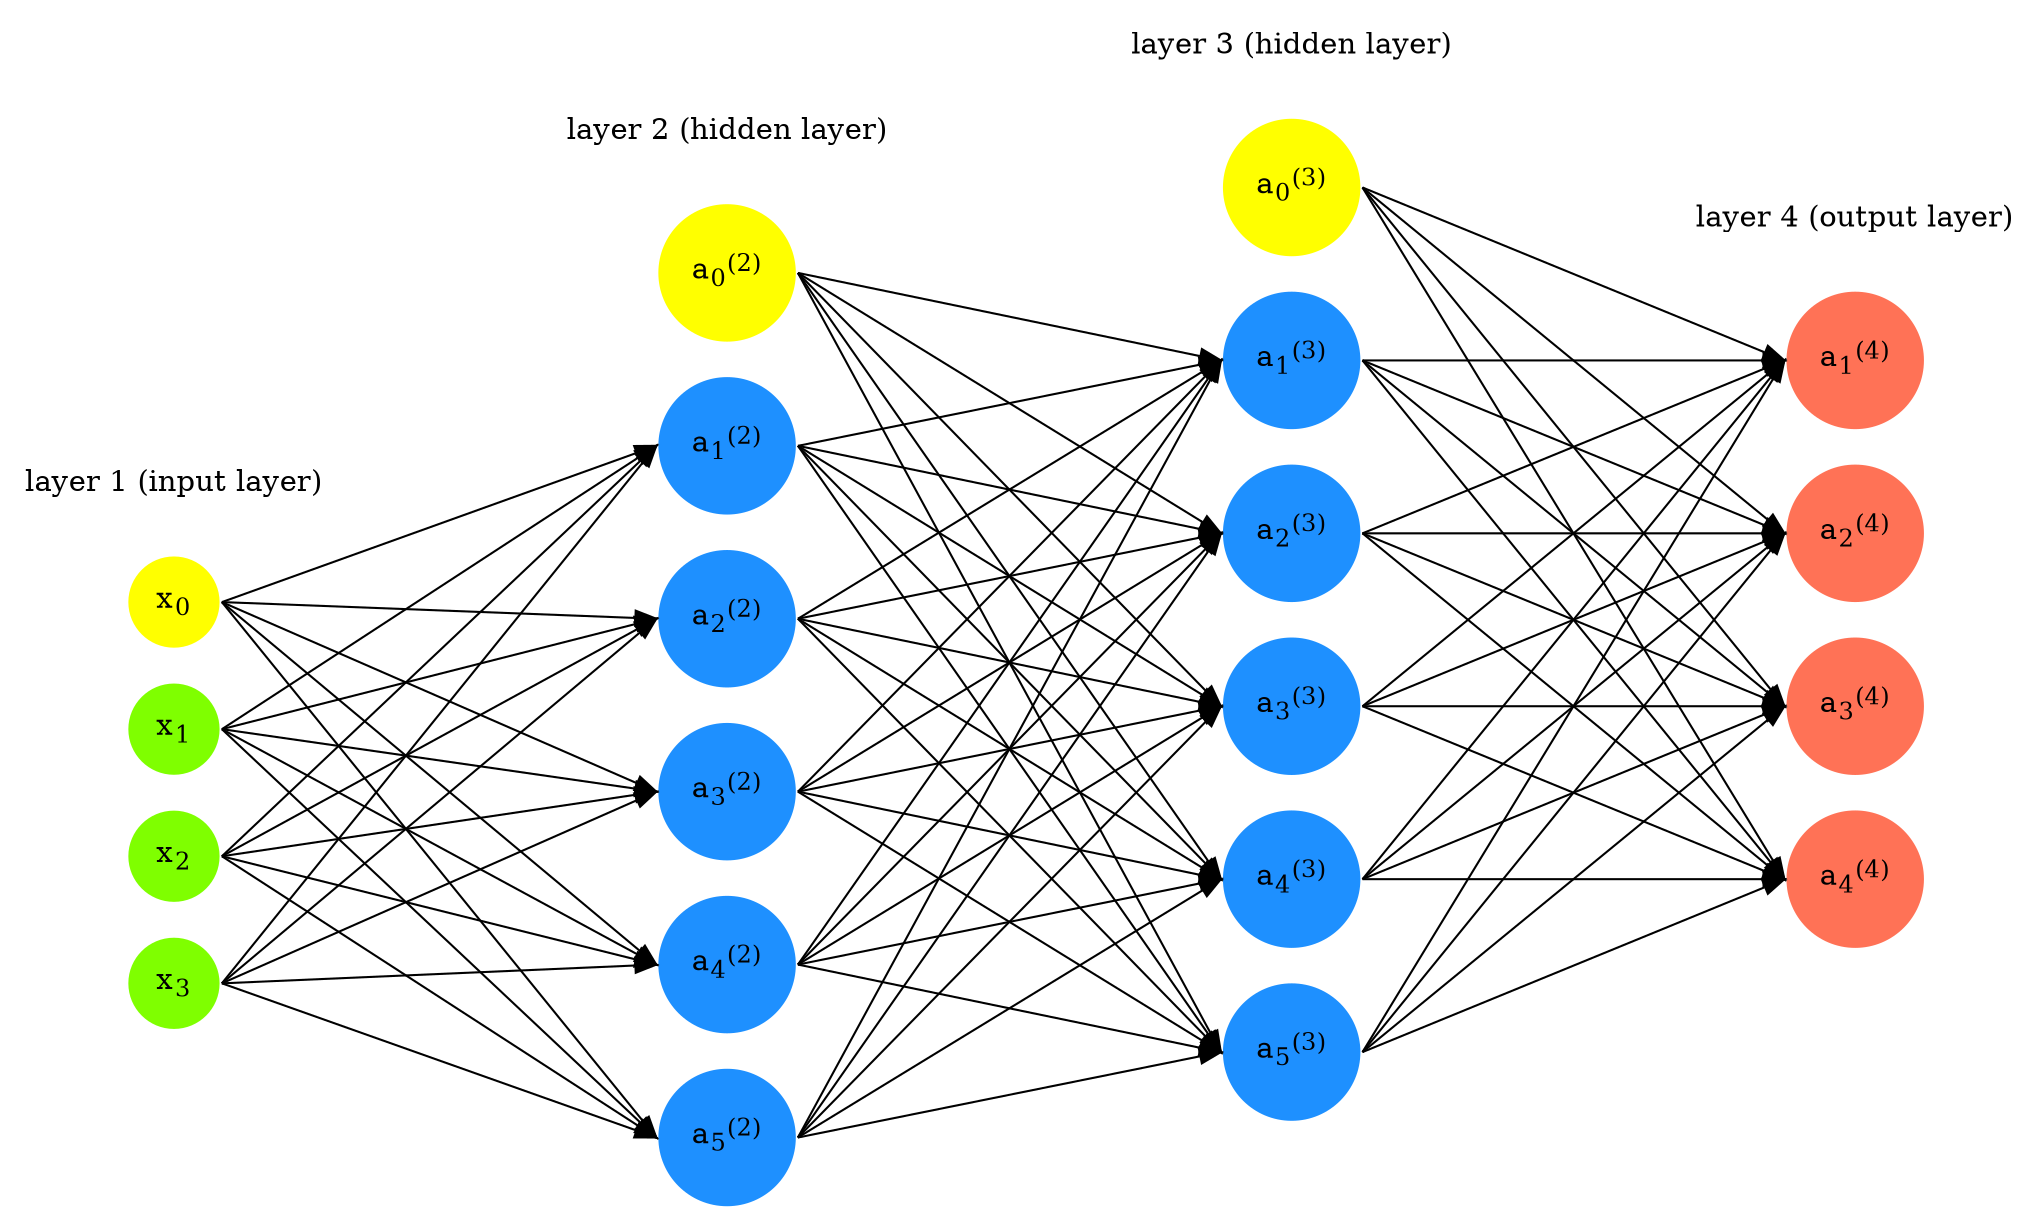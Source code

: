 digraph G {
    rankdir = LR;
    splines=false;
    edge[style=invis];
    ranksep= 1.4;
    {
    node [shape=circle, color=yellow, style=filled, fillcolor=yellow];
    x0 [label=<x<sub>0</sub>>]; 
    a02 [label=<a<sub>0</sub><sup>(2)</sup>>]; 
    a03 [label=<a<sub>0</sub><sup>(3)</sup>>];
    }
    {
    node [shape=circle, color=chartreuse, style=filled, fillcolor=chartreuse];
    x1 [label=<x<sub>1</sub>>];
    x2 [label=<x<sub>2</sub>>]; 
    x3 [label=<x<sub>3</sub>>];
}
{
    node [shape=circle, color=dodgerblue, style=filled, fillcolor=dodgerblue];
    a12 [label=<a<sub>1</sub><sup>(2)</sup>>];
    a22 [label=<a<sub>2</sub><sup>(2)</sup>>];
    a32 [label=<a<sub>3</sub><sup>(2)</sup>>];
    a42 [label=<a<sub>4</sub><sup>(2)</sup>>];
    a52 [label=<a<sub>5</sub><sup>(2)</sup>>];
    a13 [label=<a<sub>1</sub><sup>(3)</sup>>];
    a23 [label=<a<sub>2</sub><sup>(3)</sup>>];
    a33 [label=<a<sub>3</sub><sup>(3)</sup>>];
    a43 [label=<a<sub>4</sub><sup>(3)</sup>>];
    a53 [label=<a<sub>5</sub><sup>(3)</sup>>];
}
{
    node [shape=circle, color=coral1, style=filled, fillcolor=coral1];
    O1 [label=<a<sub>1</sub><sup>(4)</sup>>];
    O2 [label=<a<sub>2</sub><sup>(4)</sup>>]; 
    O3 [label=<a<sub>3</sub><sup>(4)</sup>>]; 
    O4 [label=<a<sub>4</sub><sup>(4)</sup>>];
}
    {
        rank=same;
        x0->x1->x2->x3;
    }
    {
        rank=same;
        a02->a12->a22->a32->a42->a52;
    }
    {
        rank=same;
        a03->a13->a23->a33->a43->a53;
    }
    {
        rank=same;
        O1->O2->O3->O4;
    }
    l0 [shape=plaintext, label="layer 1 (input layer)"];
    l0->x0;
    {rank=same; l0;x0};
    l1 [shape=plaintext, label="layer 2 (hidden layer)"];
    l1->a02;
    {rank=same; l1;a02};
    l2 [shape=plaintext, label="layer 3 (hidden layer)"];
    l2->a03;
    {rank=same; l2;a03};
    l3 [shape=plaintext, label="layer 4 (output layer)"];
    l3->O1;
    {rank=same; l3;O1};
    edge[style=solid, tailport=e, headport=w];
    {x0; x1; x2; x3} -> {a12;a22;a32;a42;a52};
    {a02;a12;a22;a32;a42;a52} -> {a13;a23;a33;a43;a53};
    {a03;a13;a23;a33;a43;a53} -> {O1,O2,O3,O4};
}
